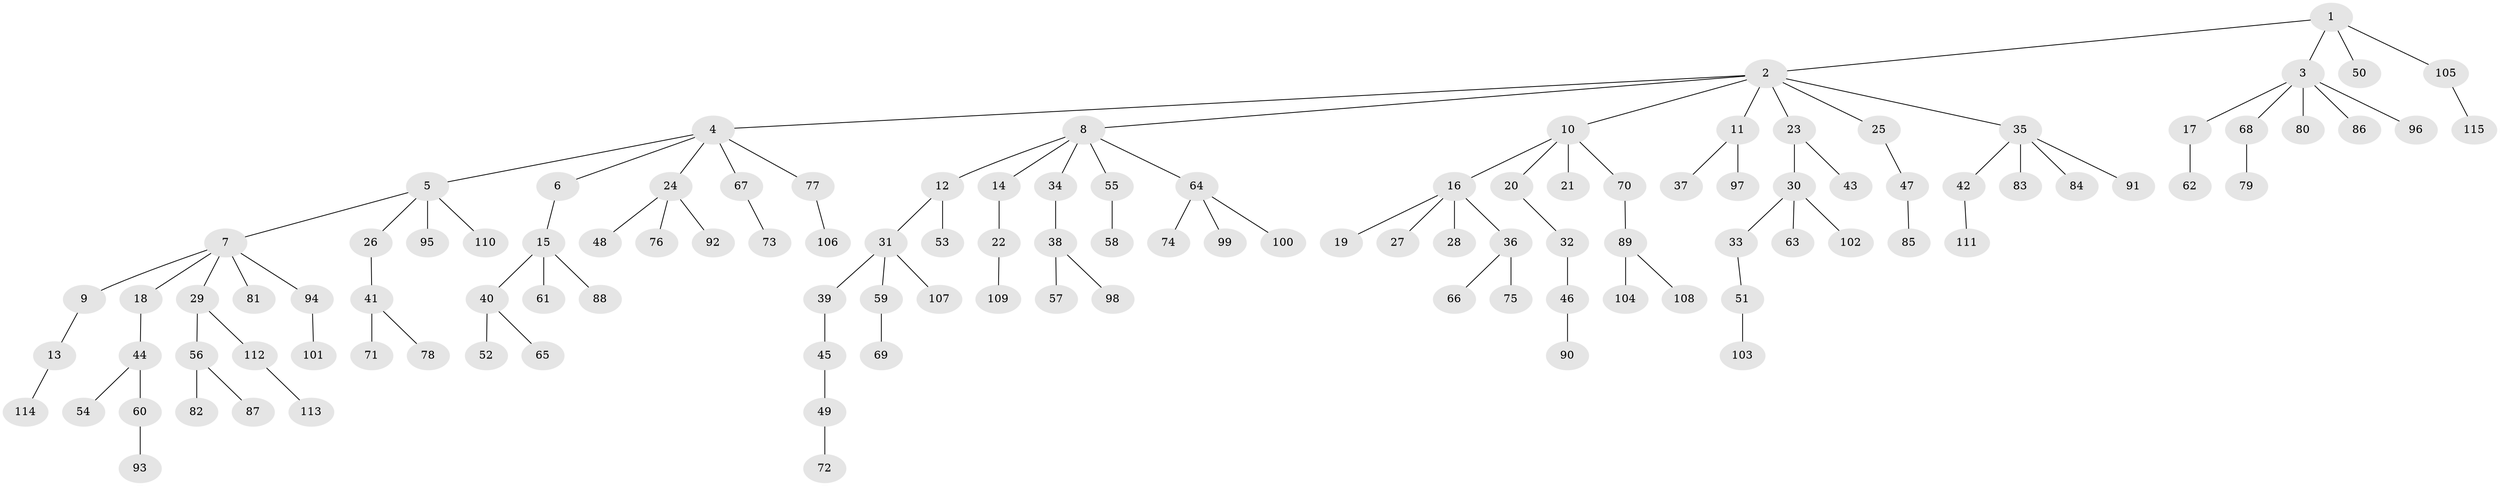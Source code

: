 // coarse degree distribution, {6: 0.017241379310344827, 8: 0.017241379310344827, 2: 0.27586206896551724, 5: 0.017241379310344827, 3: 0.10344827586206896, 1: 0.5, 4: 0.06896551724137931}
// Generated by graph-tools (version 1.1) at 2025/37/03/04/25 23:37:21]
// undirected, 115 vertices, 114 edges
graph export_dot {
  node [color=gray90,style=filled];
  1;
  2;
  3;
  4;
  5;
  6;
  7;
  8;
  9;
  10;
  11;
  12;
  13;
  14;
  15;
  16;
  17;
  18;
  19;
  20;
  21;
  22;
  23;
  24;
  25;
  26;
  27;
  28;
  29;
  30;
  31;
  32;
  33;
  34;
  35;
  36;
  37;
  38;
  39;
  40;
  41;
  42;
  43;
  44;
  45;
  46;
  47;
  48;
  49;
  50;
  51;
  52;
  53;
  54;
  55;
  56;
  57;
  58;
  59;
  60;
  61;
  62;
  63;
  64;
  65;
  66;
  67;
  68;
  69;
  70;
  71;
  72;
  73;
  74;
  75;
  76;
  77;
  78;
  79;
  80;
  81;
  82;
  83;
  84;
  85;
  86;
  87;
  88;
  89;
  90;
  91;
  92;
  93;
  94;
  95;
  96;
  97;
  98;
  99;
  100;
  101;
  102;
  103;
  104;
  105;
  106;
  107;
  108;
  109;
  110;
  111;
  112;
  113;
  114;
  115;
  1 -- 2;
  1 -- 3;
  1 -- 50;
  1 -- 105;
  2 -- 4;
  2 -- 8;
  2 -- 10;
  2 -- 11;
  2 -- 23;
  2 -- 25;
  2 -- 35;
  3 -- 17;
  3 -- 68;
  3 -- 80;
  3 -- 86;
  3 -- 96;
  4 -- 5;
  4 -- 6;
  4 -- 24;
  4 -- 67;
  4 -- 77;
  5 -- 7;
  5 -- 26;
  5 -- 95;
  5 -- 110;
  6 -- 15;
  7 -- 9;
  7 -- 18;
  7 -- 29;
  7 -- 81;
  7 -- 94;
  8 -- 12;
  8 -- 14;
  8 -- 34;
  8 -- 55;
  8 -- 64;
  9 -- 13;
  10 -- 16;
  10 -- 20;
  10 -- 21;
  10 -- 70;
  11 -- 37;
  11 -- 97;
  12 -- 31;
  12 -- 53;
  13 -- 114;
  14 -- 22;
  15 -- 40;
  15 -- 61;
  15 -- 88;
  16 -- 19;
  16 -- 27;
  16 -- 28;
  16 -- 36;
  17 -- 62;
  18 -- 44;
  20 -- 32;
  22 -- 109;
  23 -- 30;
  23 -- 43;
  24 -- 48;
  24 -- 76;
  24 -- 92;
  25 -- 47;
  26 -- 41;
  29 -- 56;
  29 -- 112;
  30 -- 33;
  30 -- 63;
  30 -- 102;
  31 -- 39;
  31 -- 59;
  31 -- 107;
  32 -- 46;
  33 -- 51;
  34 -- 38;
  35 -- 42;
  35 -- 83;
  35 -- 84;
  35 -- 91;
  36 -- 66;
  36 -- 75;
  38 -- 57;
  38 -- 98;
  39 -- 45;
  40 -- 52;
  40 -- 65;
  41 -- 71;
  41 -- 78;
  42 -- 111;
  44 -- 54;
  44 -- 60;
  45 -- 49;
  46 -- 90;
  47 -- 85;
  49 -- 72;
  51 -- 103;
  55 -- 58;
  56 -- 82;
  56 -- 87;
  59 -- 69;
  60 -- 93;
  64 -- 74;
  64 -- 99;
  64 -- 100;
  67 -- 73;
  68 -- 79;
  70 -- 89;
  77 -- 106;
  89 -- 104;
  89 -- 108;
  94 -- 101;
  105 -- 115;
  112 -- 113;
}
